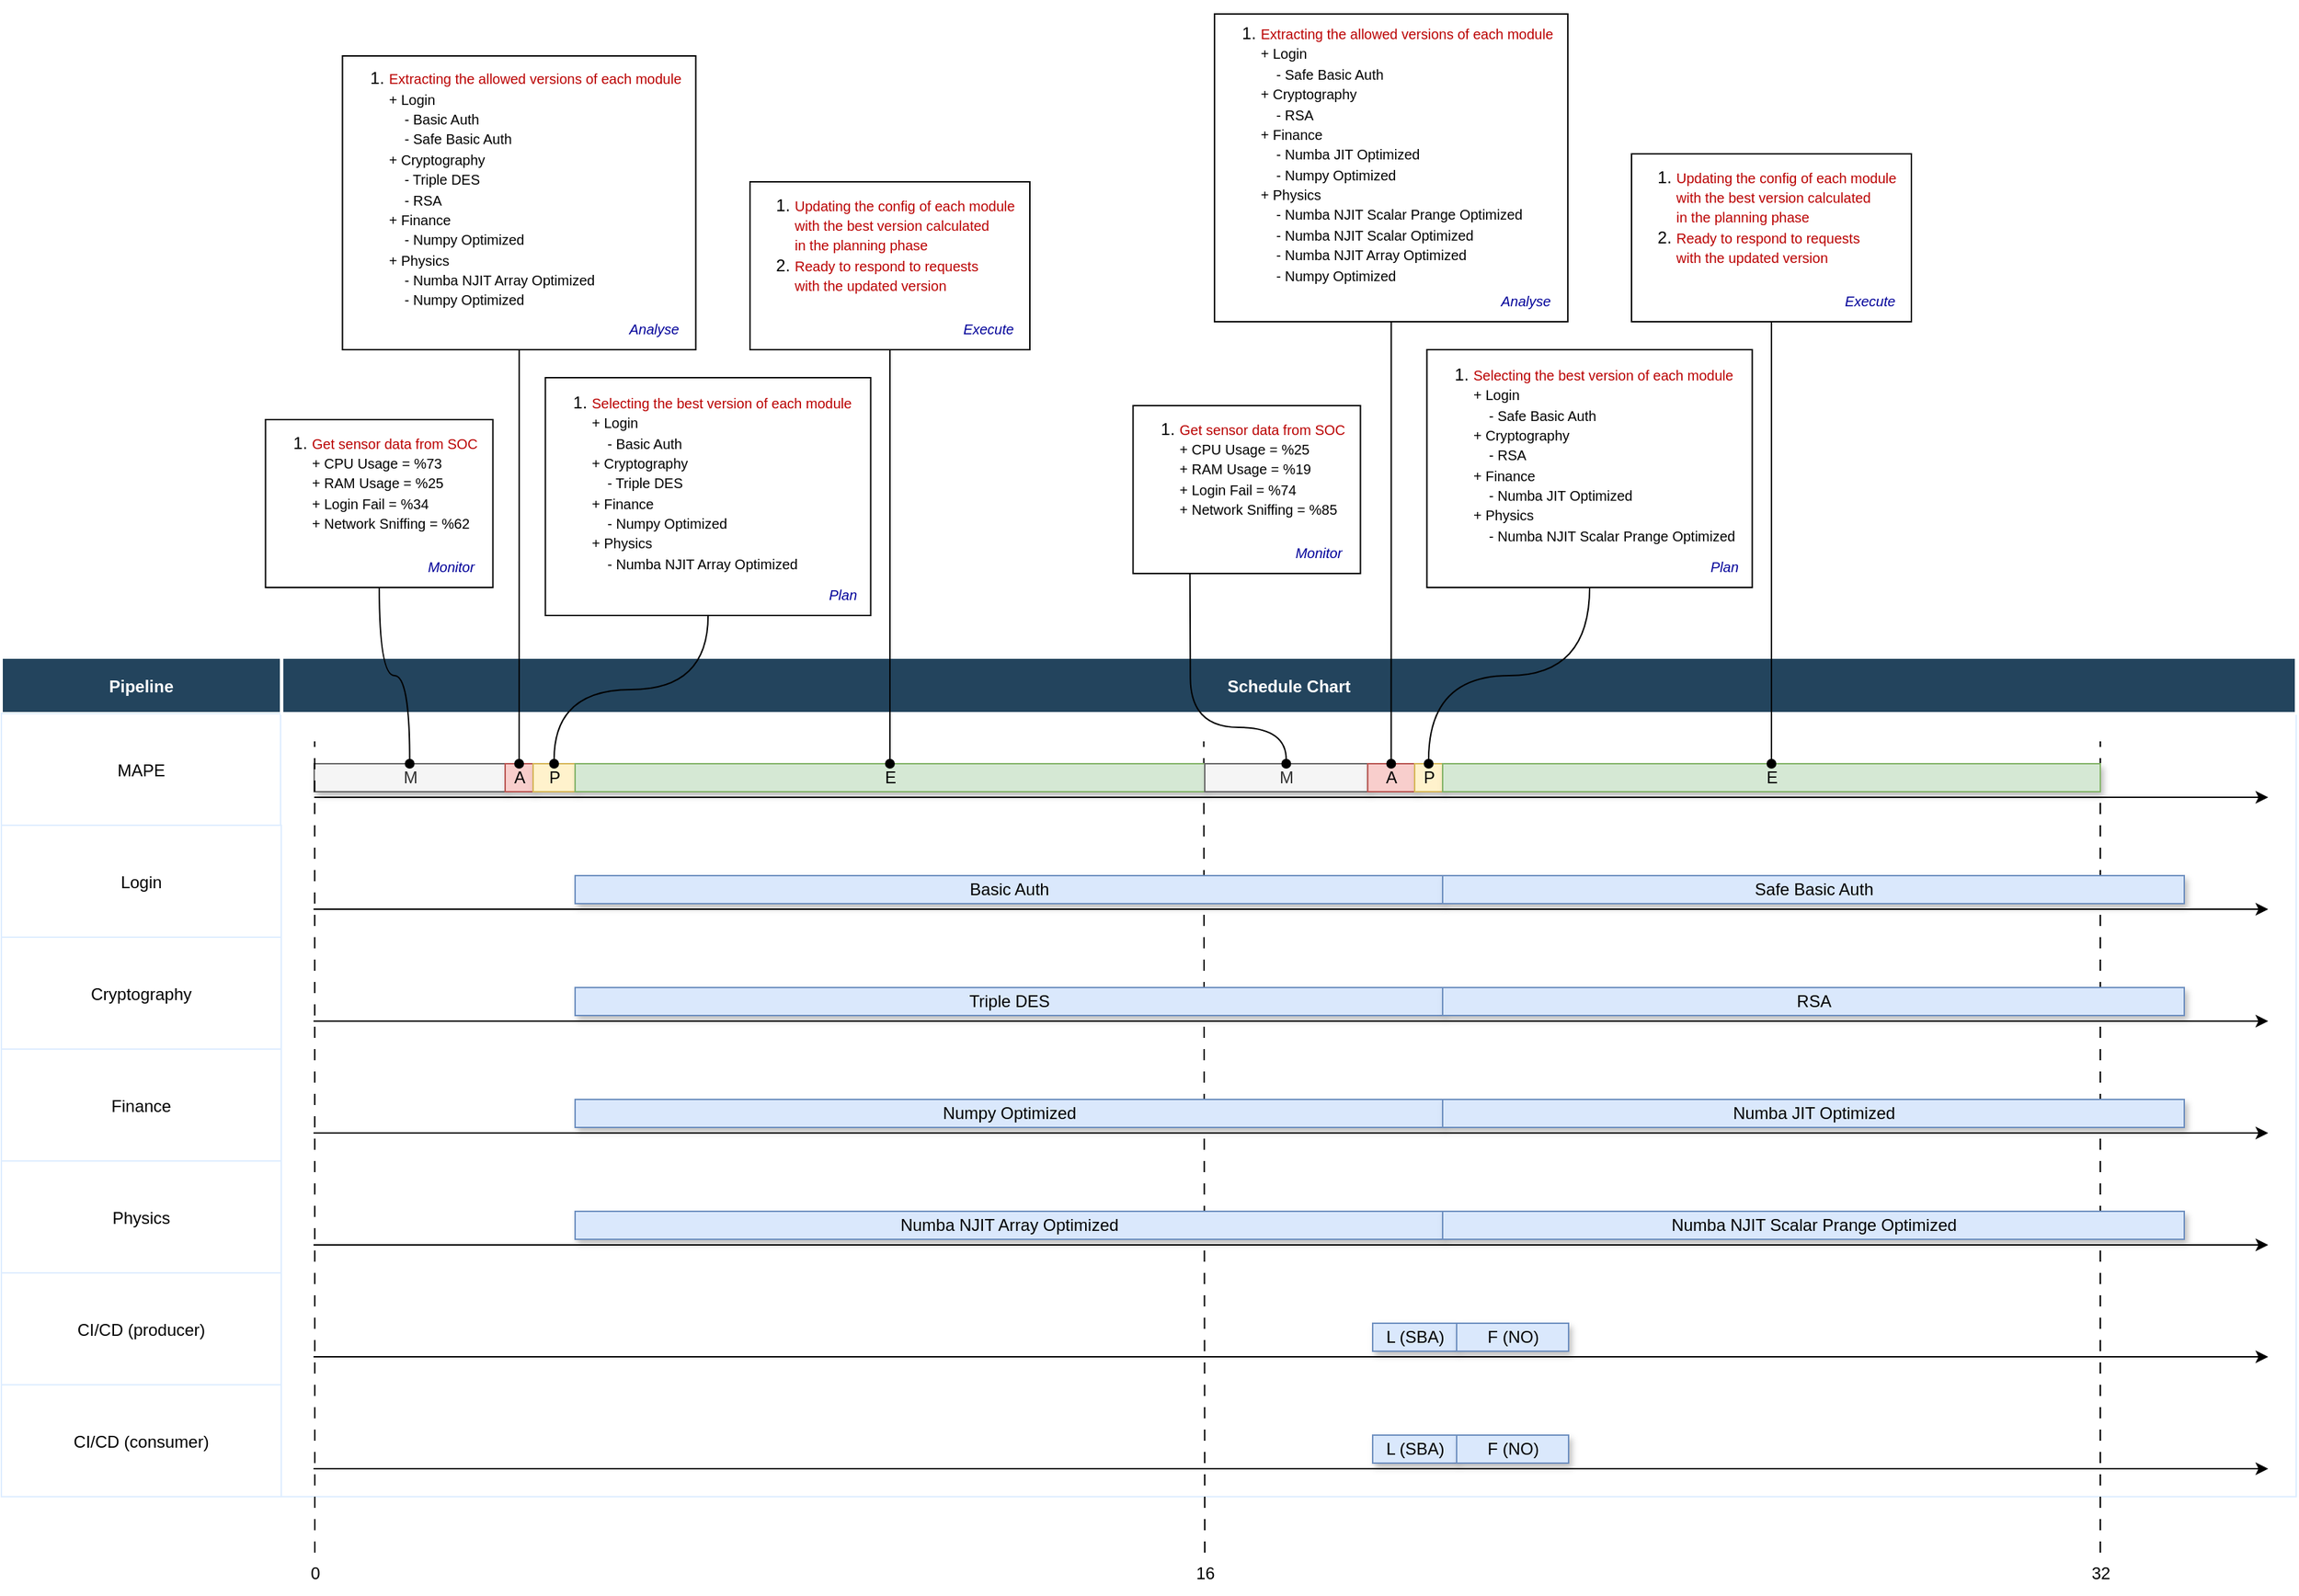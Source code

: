 <mxfile version="26.0.5">
  <diagram name="Page-1" id="WAwnW2iUXq9Dt1IIiqUG">
    <mxGraphModel dx="3457" dy="1389" grid="1" gridSize="10" guides="1" tooltips="1" connect="1" arrows="1" fold="1" page="1" pageScale="1" pageWidth="850" pageHeight="1100" math="0" shadow="0">
      <root>
        <mxCell id="0" />
        <mxCell id="1" parent="0" />
        <mxCell id="BZpjL1oOdw-9vf9fY1qN-2" value="Pipeline" style="fillColor=#23445D;strokeColor=#FFFFFF;strokeWidth=2;fontColor=#FFFFFF;fontStyle=1" parent="1" vertex="1">
          <mxGeometry x="-200" y="920" width="200" height="40" as="geometry" />
        </mxCell>
        <mxCell id="BZpjL1oOdw-9vf9fY1qN-4" value="MAPE" style="align=center;strokeColor=#DEEDFF" parent="1" vertex="1">
          <mxGeometry x="-200" y="960" width="200" height="80" as="geometry" />
        </mxCell>
        <mxCell id="BZpjL1oOdw-9vf9fY1qN-19" value="" style="align=center;strokeColor=#DEEDFF" parent="1" vertex="1">
          <mxGeometry x="-0.5" y="960" width="1440.5" height="560" as="geometry" />
        </mxCell>
        <mxCell id="BZpjL1oOdw-9vf9fY1qN-21" value="" style="edgeStyle=none;orthogonalLoop=1;jettySize=auto;html=1;rounded=0;" parent="1" edge="1">
          <mxGeometry width="100" relative="1" as="geometry">
            <mxPoint x="23.57" y="1020" as="sourcePoint" />
            <mxPoint x="1420" y="1020" as="targetPoint" />
            <Array as="points" />
          </mxGeometry>
        </mxCell>
        <mxCell id="BZpjL1oOdw-9vf9fY1qN-22" value="M" style="align=center;strokeColor=#666666;html=1;fillColor=#f5f5f5;shadow=1;fontColor=#333333;" parent="1" vertex="1">
          <mxGeometry x="23.57" y="996" width="136.43" height="20" as="geometry" />
        </mxCell>
        <mxCell id="BZpjL1oOdw-9vf9fY1qN-49" value="Schedule Chart" style="fillColor=#23445D;strokeColor=#FFFFFF;strokeWidth=2;fontColor=#FFFFFF;fontStyle=1" parent="1" vertex="1">
          <mxGeometry x="0.5" y="920" width="1439.5" height="40" as="geometry" />
        </mxCell>
        <mxCell id="BZpjL1oOdw-9vf9fY1qN-57" value="Login" style="align=center;strokeColor=#DEEDFF" parent="1" vertex="1">
          <mxGeometry x="-200" y="1040" width="200" height="80" as="geometry" />
        </mxCell>
        <mxCell id="BZpjL1oOdw-9vf9fY1qN-58" value="" style="edgeStyle=none;orthogonalLoop=1;jettySize=auto;html=1;rounded=0;" parent="1" edge="1">
          <mxGeometry width="100" relative="1" as="geometry">
            <mxPoint x="23.07" y="1100" as="sourcePoint" />
            <mxPoint x="1420" y="1100" as="targetPoint" />
            <Array as="points" />
          </mxGeometry>
        </mxCell>
        <mxCell id="BZpjL1oOdw-9vf9fY1qN-61" value="Cryptography" style="align=center;strokeColor=#DEEDFF" parent="1" vertex="1">
          <mxGeometry x="-200" y="1120" width="200" height="80" as="geometry" />
        </mxCell>
        <mxCell id="BZpjL1oOdw-9vf9fY1qN-62" value="" style="edgeStyle=none;orthogonalLoop=1;jettySize=auto;html=1;rounded=0;" parent="1" edge="1">
          <mxGeometry width="100" relative="1" as="geometry">
            <mxPoint x="23.07" y="1180" as="sourcePoint" />
            <mxPoint x="1420" y="1180" as="targetPoint" />
            <Array as="points" />
          </mxGeometry>
        </mxCell>
        <mxCell id="BZpjL1oOdw-9vf9fY1qN-65" value="Finance" style="align=center;strokeColor=#DEEDFF" parent="1" vertex="1">
          <mxGeometry x="-200" y="1200" width="200" height="80" as="geometry" />
        </mxCell>
        <mxCell id="BZpjL1oOdw-9vf9fY1qN-66" value="" style="edgeStyle=none;orthogonalLoop=1;jettySize=auto;html=1;rounded=0;" parent="1" edge="1">
          <mxGeometry width="100" relative="1" as="geometry">
            <mxPoint x="23.07" y="1260" as="sourcePoint" />
            <mxPoint x="1420" y="1260" as="targetPoint" />
            <Array as="points" />
          </mxGeometry>
        </mxCell>
        <mxCell id="BZpjL1oOdw-9vf9fY1qN-69" value="Physics" style="align=center;strokeColor=#DEEDFF" parent="1" vertex="1">
          <mxGeometry x="-200" y="1280" width="200" height="80" as="geometry" />
        </mxCell>
        <mxCell id="BZpjL1oOdw-9vf9fY1qN-70" value="" style="edgeStyle=none;orthogonalLoop=1;jettySize=auto;html=1;rounded=0;" parent="1" edge="1">
          <mxGeometry width="100" relative="1" as="geometry">
            <mxPoint x="23.07" y="1340" as="sourcePoint" />
            <mxPoint x="1420" y="1340" as="targetPoint" />
            <Array as="points" />
          </mxGeometry>
        </mxCell>
        <mxCell id="BZpjL1oOdw-9vf9fY1qN-73" value="" style="edgeStyle=none;orthogonalLoop=1;jettySize=auto;html=1;rounded=0;endArrow=none;endFill=0;dashed=1;dashPattern=8 8;" parent="1" edge="1">
          <mxGeometry width="100" relative="1" as="geometry">
            <mxPoint x="1300" y="1560" as="sourcePoint" />
            <mxPoint x="1300" y="980" as="targetPoint" />
            <Array as="points" />
          </mxGeometry>
        </mxCell>
        <mxCell id="BZpjL1oOdw-9vf9fY1qN-74" value="" style="edgeStyle=none;orthogonalLoop=1;jettySize=auto;html=1;rounded=0;endArrow=none;endFill=0;dashed=1;dashPattern=8 8;" parent="1" edge="1">
          <mxGeometry width="100" relative="1" as="geometry">
            <mxPoint x="660" y="1560" as="sourcePoint" />
            <mxPoint x="659.29" y="980" as="targetPoint" />
            <Array as="points" />
          </mxGeometry>
        </mxCell>
        <mxCell id="BZpjL1oOdw-9vf9fY1qN-75" value="16" style="text;html=1;align=center;verticalAlign=middle;resizable=0;points=[];autosize=1;strokeColor=none;fillColor=none;" parent="1" vertex="1">
          <mxGeometry x="640" y="1560" width="40" height="30" as="geometry" />
        </mxCell>
        <mxCell id="BZpjL1oOdw-9vf9fY1qN-76" value="32" style="text;html=1;align=center;verticalAlign=middle;resizable=0;points=[];autosize=1;strokeColor=none;fillColor=none;" parent="1" vertex="1">
          <mxGeometry x="1280" y="1560" width="40" height="30" as="geometry" />
        </mxCell>
        <mxCell id="BZpjL1oOdw-9vf9fY1qN-78" value="A" style="align=center;strokeColor=#b85450;html=1;fillColor=#f8cecc;shadow=1;" parent="1" vertex="1">
          <mxGeometry x="160" y="996" width="20" height="20" as="geometry" />
        </mxCell>
        <mxCell id="BZpjL1oOdw-9vf9fY1qN-79" value="P" style="align=center;strokeColor=#d6b656;html=1;fillColor=#fff2cc;shadow=1;" parent="1" vertex="1">
          <mxGeometry x="180" y="996" width="30" height="20" as="geometry" />
        </mxCell>
        <mxCell id="BZpjL1oOdw-9vf9fY1qN-80" value="E" style="align=center;html=1;shadow=1;fillColor=#d5e8d4;strokeColor=#82b366;" parent="1" vertex="1">
          <mxGeometry x="210" y="996" width="450" height="20" as="geometry" />
        </mxCell>
        <mxCell id="BZpjL1oOdw-9vf9fY1qN-81" value="Basic Auth" style="align=center;strokeColor=#6c8ebf;html=1;fillColor=#dae8fc;shadow=1;" parent="1" vertex="1">
          <mxGeometry x="210" y="1076" width="620" height="20" as="geometry" />
        </mxCell>
        <mxCell id="BZpjL1oOdw-9vf9fY1qN-82" value="M" style="align=center;strokeColor=#666666;html=1;fillColor=#f5f5f5;shadow=1;fontColor=#333333;gradientColor=none;" parent="1" vertex="1">
          <mxGeometry x="660" y="996" width="116.43" height="20" as="geometry" />
        </mxCell>
        <mxCell id="BZpjL1oOdw-9vf9fY1qN-84" value="A" style="align=center;strokeColor=#b85450;html=1;fillColor=#f8cecc;shadow=1;" parent="1" vertex="1">
          <mxGeometry x="776.43" y="996" width="33.57" height="20" as="geometry" />
        </mxCell>
        <mxCell id="BZpjL1oOdw-9vf9fY1qN-85" value="P" style="align=center;strokeColor=#d6b656;html=1;fillColor=#fff2cc;shadow=1;" parent="1" vertex="1">
          <mxGeometry x="810" y="996" width="20" height="20" as="geometry" />
        </mxCell>
        <mxCell id="BZpjL1oOdw-9vf9fY1qN-86" value="E" style="align=center;html=1;shadow=1;fillColor=#d5e8d4;strokeColor=#82b366;" parent="1" vertex="1">
          <mxGeometry x="830" y="996" width="470" height="20" as="geometry" />
        </mxCell>
        <mxCell id="BZpjL1oOdw-9vf9fY1qN-89" value="Safe Basic Auth" style="align=center;strokeColor=#6c8ebf;html=1;fillColor=#dae8fc;shadow=1;" parent="1" vertex="1">
          <mxGeometry x="830" y="1076" width="530" height="20" as="geometry" />
        </mxCell>
        <mxCell id="BZpjL1oOdw-9vf9fY1qN-92" value="Triple DES" style="align=center;strokeColor=#6c8ebf;html=1;fillColor=#dae8fc;shadow=1;" parent="1" vertex="1">
          <mxGeometry x="210" y="1156" width="620" height="20" as="geometry" />
        </mxCell>
        <mxCell id="BZpjL1oOdw-9vf9fY1qN-93" value="RSA" style="align=center;strokeColor=#6c8ebf;html=1;fillColor=#dae8fc;shadow=1;" parent="1" vertex="1">
          <mxGeometry x="830" y="1156" width="530" height="20" as="geometry" />
        </mxCell>
        <mxCell id="BZpjL1oOdw-9vf9fY1qN-94" value="Numpy Optimized" style="align=center;strokeColor=#6c8ebf;html=1;fillColor=#dae8fc;shadow=1;" parent="1" vertex="1">
          <mxGeometry x="210" y="1236" width="620" height="20" as="geometry" />
        </mxCell>
        <mxCell id="BZpjL1oOdw-9vf9fY1qN-95" value="Numba JIT Optimized" style="align=center;strokeColor=#6c8ebf;html=1;fillColor=#dae8fc;shadow=1;" parent="1" vertex="1">
          <mxGeometry x="830" y="1236" width="530" height="20" as="geometry" />
        </mxCell>
        <mxCell id="BZpjL1oOdw-9vf9fY1qN-96" value="Numba NJIT Array Optimized" style="align=center;strokeColor=#6c8ebf;html=1;fillColor=#dae8fc;shadow=1;" parent="1" vertex="1">
          <mxGeometry x="210" y="1316" width="620" height="20" as="geometry" />
        </mxCell>
        <mxCell id="BZpjL1oOdw-9vf9fY1qN-97" value="Numba NJIT Scalar Prange Optimized" style="align=center;strokeColor=#6c8ebf;html=1;fillColor=#dae8fc;shadow=1;" parent="1" vertex="1">
          <mxGeometry x="830" y="1316" width="530" height="20" as="geometry" />
        </mxCell>
        <mxCell id="kqgfIq7UCHrtm2Ef_4QJ-14" style="edgeStyle=orthogonalEdgeStyle;rounded=0;orthogonalLoop=1;jettySize=auto;html=1;entryX=0.5;entryY=0;entryDx=0;entryDy=0;endArrow=oval;endFill=1;curved=1;" edge="1" parent="1" source="BZpjL1oOdw-9vf9fY1qN-155" target="BZpjL1oOdw-9vf9fY1qN-22">
          <mxGeometry relative="1" as="geometry" />
        </mxCell>
        <mxCell id="BZpjL1oOdw-9vf9fY1qN-155" value="" style="whiteSpace=wrap;html=1;" parent="1" vertex="1">
          <mxGeometry x="-11.25" y="750" width="162.5" height="120" as="geometry" />
        </mxCell>
        <mxCell id="BZpjL1oOdw-9vf9fY1qN-165" value="&lt;font color=&quot;#000099&quot; style=&quot;font-size: 10px;&quot;&gt;&lt;i style=&quot;&quot;&gt;Monitor&lt;/i&gt;&lt;/font&gt;" style="text;html=1;align=center;verticalAlign=middle;resizable=0;points=[];autosize=1;strokeColor=none;fillColor=none;" parent="1" vertex="1">
          <mxGeometry x="91.25" y="840" width="60" height="30" as="geometry" />
        </mxCell>
        <mxCell id="BZpjL1oOdw-9vf9fY1qN-175" value="&lt;ol&gt;&lt;li&gt;&lt;font style=&quot;font-size: 10px;&quot;&gt;&lt;span style=&quot;color: rgb(186, 0, 0); background-color: transparent;&quot;&gt;Get sensor data from SOC&lt;br&gt;&lt;/span&gt;+ CPU Usage = %73&lt;br&gt;+ RAM Usage = %25&lt;br&gt;+ Login Fail = %34&lt;br&gt;+ Network Sniffing = %62&lt;br&gt;&lt;/font&gt;&lt;/li&gt;&lt;/ol&gt;" style="text;html=1;align=left;verticalAlign=middle;resizable=0;points=[];autosize=1;strokeColor=none;fillColor=none;" parent="1" vertex="1">
          <mxGeometry x="-20" y="740" width="180" height="110" as="geometry" />
        </mxCell>
        <mxCell id="BZpjL1oOdw-9vf9fY1qN-200" style="edgeStyle=orthogonalEdgeStyle;rounded=0;orthogonalLoop=1;jettySize=auto;html=1;entryX=0.5;entryY=0;entryDx=0;entryDy=0;endArrow=oval;endFill=1;" parent="1" source="BZpjL1oOdw-9vf9fY1qN-176" target="BZpjL1oOdw-9vf9fY1qN-78" edge="1">
          <mxGeometry relative="1" as="geometry" />
        </mxCell>
        <mxCell id="BZpjL1oOdw-9vf9fY1qN-176" value="" style="whiteSpace=wrap;html=1;" parent="1" vertex="1">
          <mxGeometry x="43.75" y="490" width="252.5" height="210" as="geometry" />
        </mxCell>
        <mxCell id="BZpjL1oOdw-9vf9fY1qN-177" value="&lt;font color=&quot;#000099&quot; style=&quot;font-size: 10px;&quot;&gt;&lt;i style=&quot;&quot;&gt;Analyse&lt;/i&gt;&lt;/font&gt;" style="text;html=1;align=center;verticalAlign=middle;resizable=0;points=[];autosize=1;strokeColor=none;fillColor=none;" parent="1" vertex="1">
          <mxGeometry x="236.25" y="670" width="60" height="30" as="geometry" />
        </mxCell>
        <mxCell id="BZpjL1oOdw-9vf9fY1qN-178" value="&lt;ol&gt;&lt;li&gt;&lt;font style=&quot;font-size: 10px;&quot;&gt;&lt;span style=&quot;color: rgb(186, 0, 0); background-color: transparent;&quot;&gt;Extracting the allowed versions of each module&lt;br&gt;&lt;/span&gt;+ Login&lt;br&gt;&amp;nbsp; &amp;nbsp; - Basic Auth&lt;br&gt;&amp;nbsp; &amp;nbsp; - Safe Basic Auth&lt;br&gt;+ Cryptography&lt;br&gt;&amp;nbsp; &amp;nbsp; - Triple DES&lt;br&gt;&amp;nbsp; &amp;nbsp; - RSA&lt;br&gt;+ Finance&lt;br&gt;&amp;nbsp; &amp;nbsp; - Numpy Optimized&lt;br&gt;+ Physics&lt;br&gt;&amp;nbsp; &amp;nbsp; - Numba NJIT Array Optimized&lt;br&gt;&amp;nbsp; &amp;nbsp; - Numpy Optimized&lt;br&gt;&lt;/font&gt;&lt;/li&gt;&lt;/ol&gt;" style="text;html=1;align=left;verticalAlign=middle;resizable=0;points=[];autosize=1;strokeColor=none;fillColor=none;" parent="1" vertex="1">
          <mxGeometry x="35" y="480" width="270" height="210" as="geometry" />
        </mxCell>
        <mxCell id="BZpjL1oOdw-9vf9fY1qN-199" style="edgeStyle=orthogonalEdgeStyle;rounded=0;orthogonalLoop=1;jettySize=auto;html=1;entryX=0.5;entryY=0;entryDx=0;entryDy=0;curved=1;endArrow=oval;endFill=1;" parent="1" source="BZpjL1oOdw-9vf9fY1qN-181" target="BZpjL1oOdw-9vf9fY1qN-79" edge="1">
          <mxGeometry relative="1" as="geometry" />
        </mxCell>
        <mxCell id="BZpjL1oOdw-9vf9fY1qN-181" value="" style="whiteSpace=wrap;html=1;" parent="1" vertex="1">
          <mxGeometry x="188.75" y="720" width="232.5" height="170" as="geometry" />
        </mxCell>
        <mxCell id="BZpjL1oOdw-9vf9fY1qN-182" value="&lt;font color=&quot;#000099&quot; style=&quot;font-size: 10px;&quot;&gt;&lt;i style=&quot;&quot;&gt;Plan&lt;/i&gt;&lt;/font&gt;" style="text;html=1;align=center;verticalAlign=middle;resizable=0;points=[];autosize=1;strokeColor=none;fillColor=none;" parent="1" vertex="1">
          <mxGeometry x="381.25" y="860" width="40" height="30" as="geometry" />
        </mxCell>
        <mxCell id="BZpjL1oOdw-9vf9fY1qN-183" value="&lt;ol&gt;&lt;li&gt;&lt;font style=&quot;font-size: 10px;&quot;&gt;&lt;span style=&quot;color: rgb(186, 0, 0); background-color: transparent;&quot;&gt;Selecting the best version of each module&lt;br&gt;&lt;/span&gt;+ Login&lt;br&gt;&amp;nbsp; &amp;nbsp; - Basic Auth&lt;br&gt;+ Cryptography&lt;br&gt;&amp;nbsp; &amp;nbsp; - Triple DES&lt;br&gt;+ Finance&lt;br&gt;&amp;nbsp; &amp;nbsp; - Numpy Optimized&lt;br&gt;+ Physics&lt;br&gt;&amp;nbsp; &amp;nbsp; - Numba NJIT Array Optimized&lt;br&gt;&lt;/font&gt;&lt;/li&gt;&lt;/ol&gt;" style="text;html=1;align=left;verticalAlign=middle;resizable=0;points=[];autosize=1;strokeColor=none;fillColor=none;" parent="1" vertex="1">
          <mxGeometry x="180" y="710" width="250" height="170" as="geometry" />
        </mxCell>
        <mxCell id="BZpjL1oOdw-9vf9fY1qN-201" style="edgeStyle=orthogonalEdgeStyle;rounded=0;orthogonalLoop=1;jettySize=auto;html=1;entryX=0.5;entryY=0;entryDx=0;entryDy=0;endArrow=oval;endFill=1;" parent="1" source="BZpjL1oOdw-9vf9fY1qN-184" target="BZpjL1oOdw-9vf9fY1qN-80" edge="1">
          <mxGeometry relative="1" as="geometry" />
        </mxCell>
        <mxCell id="BZpjL1oOdw-9vf9fY1qN-184" value="" style="whiteSpace=wrap;html=1;" parent="1" vertex="1">
          <mxGeometry x="335" y="580" width="200" height="120" as="geometry" />
        </mxCell>
        <mxCell id="BZpjL1oOdw-9vf9fY1qN-185" value="&lt;font color=&quot;#000099&quot;&gt;&lt;span style=&quot;font-size: 10px;&quot;&gt;&lt;i&gt;Execute&lt;/i&gt;&lt;/span&gt;&lt;/font&gt;" style="text;html=1;align=center;verticalAlign=middle;resizable=0;points=[];autosize=1;strokeColor=none;fillColor=none;" parent="1" vertex="1">
          <mxGeometry x="474.5" y="670" width="60" height="30" as="geometry" />
        </mxCell>
        <mxCell id="BZpjL1oOdw-9vf9fY1qN-186" value="&lt;ol&gt;&lt;li&gt;&lt;font style=&quot;font-size: 10px;&quot;&gt;&lt;span style=&quot;color: rgb(186, 0, 0); background-color: transparent;&quot;&gt;Updating the config of each module &lt;br&gt;with the best version calculated &lt;br&gt;in the planning phase&lt;/span&gt;&lt;/font&gt;&lt;/li&gt;&lt;li&gt;&lt;font color=&quot;#ba0000&quot;&gt;&lt;span style=&quot;font-size: 10px;&quot;&gt;Ready to respond to requests&lt;br&gt;with the updated version&lt;/span&gt;&lt;/font&gt;&lt;br&gt;&lt;/li&gt;&lt;/ol&gt;" style="text;html=1;align=left;verticalAlign=middle;resizable=0;points=[];autosize=1;strokeColor=none;fillColor=none;" parent="1" vertex="1">
          <mxGeometry x="325" y="570" width="220" height="110" as="geometry" />
        </mxCell>
        <mxCell id="BZpjL1oOdw-9vf9fY1qN-224" style="edgeStyle=orthogonalEdgeStyle;rounded=0;orthogonalLoop=1;jettySize=auto;html=1;entryX=0.5;entryY=0;entryDx=0;entryDy=0;endArrow=oval;endFill=1;" parent="1" source="BZpjL1oOdw-9vf9fY1qN-205" target="BZpjL1oOdw-9vf9fY1qN-84" edge="1">
          <mxGeometry relative="1" as="geometry" />
        </mxCell>
        <mxCell id="BZpjL1oOdw-9vf9fY1qN-205" value="" style="whiteSpace=wrap;html=1;" parent="1" vertex="1">
          <mxGeometry x="666.96" y="460" width="252.5" height="220" as="geometry" />
        </mxCell>
        <mxCell id="BZpjL1oOdw-9vf9fY1qN-206" value="&lt;font color=&quot;#000099&quot; style=&quot;font-size: 10px;&quot;&gt;&lt;i style=&quot;&quot;&gt;Analyse&lt;/i&gt;&lt;/font&gt;" style="text;html=1;align=center;verticalAlign=middle;resizable=0;points=[];autosize=1;strokeColor=none;fillColor=none;" parent="1" vertex="1">
          <mxGeometry x="859.46" y="650" width="60" height="30" as="geometry" />
        </mxCell>
        <mxCell id="BZpjL1oOdw-9vf9fY1qN-207" value="&lt;ol&gt;&lt;li&gt;&lt;font style=&quot;font-size: 10px;&quot;&gt;&lt;span style=&quot;color: rgb(186, 0, 0); background-color: transparent;&quot;&gt;Extracting the allowed versions of each module&lt;br&gt;&lt;/span&gt;+ Login&lt;br&gt;&amp;nbsp; &amp;nbsp; - Safe Basic Auth&lt;br&gt;+ Cryptography&lt;br&gt;&amp;nbsp; &amp;nbsp; - RSA&lt;br&gt;+ Finance&lt;br&gt;&amp;nbsp; &amp;nbsp; -&amp;nbsp;Numba JIT Optimized&lt;br&gt;&amp;nbsp; &amp;nbsp; - Numpy Optimized&lt;br&gt;+ Physics&lt;br&gt;&amp;nbsp; &amp;nbsp; -&amp;nbsp;Numba NJIT Scalar Prange Optimized&lt;br&gt;&amp;nbsp; &amp;nbsp; -&amp;nbsp;Numba NJIT Scalar Optimized&lt;br&gt;&amp;nbsp; &amp;nbsp; - Numba NJIT Array Optimized&lt;br&gt;&amp;nbsp; &amp;nbsp; - Numpy Optimized&lt;br&gt;&lt;/font&gt;&lt;/li&gt;&lt;/ol&gt;" style="text;html=1;align=left;verticalAlign=middle;resizable=0;points=[];autosize=1;strokeColor=none;fillColor=none;" parent="1" vertex="1">
          <mxGeometry x="658.21" y="450" width="270" height="220" as="geometry" />
        </mxCell>
        <mxCell id="BZpjL1oOdw-9vf9fY1qN-216" style="edgeStyle=orthogonalEdgeStyle;rounded=0;orthogonalLoop=1;jettySize=auto;html=1;entryX=0.5;entryY=0;entryDx=0;entryDy=0;curved=1;endArrow=oval;endFill=1;" parent="1" source="BZpjL1oOdw-9vf9fY1qN-208" target="BZpjL1oOdw-9vf9fY1qN-85" edge="1">
          <mxGeometry relative="1" as="geometry" />
        </mxCell>
        <mxCell id="BZpjL1oOdw-9vf9fY1qN-208" value="" style="whiteSpace=wrap;html=1;" parent="1" vertex="1">
          <mxGeometry x="818.75" y="700" width="232.5" height="170" as="geometry" />
        </mxCell>
        <mxCell id="BZpjL1oOdw-9vf9fY1qN-209" value="&lt;font color=&quot;#000099&quot; style=&quot;font-size: 10px;&quot;&gt;&lt;i style=&quot;&quot;&gt;Plan&lt;/i&gt;&lt;/font&gt;" style="text;html=1;align=center;verticalAlign=middle;resizable=0;points=[];autosize=1;strokeColor=none;fillColor=none;" parent="1" vertex="1">
          <mxGeometry x="1011.25" y="840" width="40" height="30" as="geometry" />
        </mxCell>
        <mxCell id="BZpjL1oOdw-9vf9fY1qN-210" value="&lt;ol&gt;&lt;li&gt;&lt;font style=&quot;font-size: 10px;&quot;&gt;&lt;span style=&quot;color: rgb(186, 0, 0); background-color: transparent;&quot;&gt;Selecting the best version of each module&lt;br&gt;&lt;/span&gt;+ Login&lt;br&gt;&amp;nbsp; &amp;nbsp; - Safe Basic Auth&lt;br&gt;+ Cryptography&lt;br&gt;&amp;nbsp; &amp;nbsp; - RSA&lt;br&gt;+ Finance&lt;br&gt;&amp;nbsp; &amp;nbsp; - Numba JIT Optimized&lt;br&gt;+ Physics&lt;br&gt;&amp;nbsp; &amp;nbsp; - Numba NJIT Scalar Prange Optimized&lt;br&gt;&lt;/font&gt;&lt;/li&gt;&lt;/ol&gt;" style="text;html=1;align=left;verticalAlign=middle;resizable=0;points=[];autosize=1;strokeColor=none;fillColor=none;" parent="1" vertex="1">
          <mxGeometry x="810" y="690" width="250" height="170" as="geometry" />
        </mxCell>
        <mxCell id="BZpjL1oOdw-9vf9fY1qN-218" style="edgeStyle=orthogonalEdgeStyle;rounded=0;orthogonalLoop=1;jettySize=auto;html=1;entryX=0.5;entryY=0;entryDx=0;entryDy=0;endArrow=oval;endFill=1;" parent="1" source="BZpjL1oOdw-9vf9fY1qN-211" target="BZpjL1oOdw-9vf9fY1qN-86" edge="1">
          <mxGeometry relative="1" as="geometry" />
        </mxCell>
        <mxCell id="BZpjL1oOdw-9vf9fY1qN-211" value="" style="whiteSpace=wrap;html=1;" parent="1" vertex="1">
          <mxGeometry x="965" y="560" width="200" height="120" as="geometry" />
        </mxCell>
        <mxCell id="BZpjL1oOdw-9vf9fY1qN-212" value="&lt;font color=&quot;#000099&quot;&gt;&lt;span style=&quot;font-size: 10px;&quot;&gt;&lt;i&gt;Execute&lt;/i&gt;&lt;/span&gt;&lt;/font&gt;" style="text;html=1;align=center;verticalAlign=middle;resizable=0;points=[];autosize=1;strokeColor=none;fillColor=none;" parent="1" vertex="1">
          <mxGeometry x="1104.5" y="650" width="60" height="30" as="geometry" />
        </mxCell>
        <mxCell id="BZpjL1oOdw-9vf9fY1qN-213" value="&lt;ol&gt;&lt;li&gt;&lt;font style=&quot;font-size: 10px;&quot;&gt;&lt;span style=&quot;color: rgb(186, 0, 0); background-color: transparent;&quot;&gt;Updating the config of each module &lt;br&gt;with the best version calculated &lt;br&gt;in the planning phase&lt;/span&gt;&lt;/font&gt;&lt;/li&gt;&lt;li&gt;&lt;font color=&quot;#ba0000&quot;&gt;&lt;span style=&quot;font-size: 10px;&quot;&gt;Ready to respond to requests&lt;br&gt;with the updated version&lt;/span&gt;&lt;/font&gt;&lt;br&gt;&lt;/li&gt;&lt;/ol&gt;" style="text;html=1;align=left;verticalAlign=middle;resizable=0;points=[];autosize=1;strokeColor=none;fillColor=none;" parent="1" vertex="1">
          <mxGeometry x="955" y="550" width="220" height="110" as="geometry" />
        </mxCell>
        <mxCell id="BZpjL1oOdw-9vf9fY1qN-225" value="CI/CD (producer)" style="align=center;strokeColor=#DEEDFF" parent="1" vertex="1">
          <mxGeometry x="-200" y="1360" width="200" height="80" as="geometry" />
        </mxCell>
        <mxCell id="BZpjL1oOdw-9vf9fY1qN-226" value="" style="edgeStyle=none;orthogonalLoop=1;jettySize=auto;html=1;rounded=0;" parent="1" edge="1">
          <mxGeometry width="100" relative="1" as="geometry">
            <mxPoint x="23.07" y="1420" as="sourcePoint" />
            <mxPoint x="1420" y="1420" as="targetPoint" />
            <Array as="points" />
          </mxGeometry>
        </mxCell>
        <mxCell id="BZpjL1oOdw-9vf9fY1qN-228" value="L (SBA)" style="align=center;strokeColor=#6c8ebf;html=1;fillColor=#dae8fc;shadow=1;" parent="1" vertex="1">
          <mxGeometry x="780" y="1396" width="60" height="20" as="geometry" />
        </mxCell>
        <mxCell id="BZpjL1oOdw-9vf9fY1qN-230" value="F (NO)" style="align=center;strokeColor=#6c8ebf;html=1;fillColor=#dae8fc;shadow=1;" parent="1" vertex="1">
          <mxGeometry x="840" y="1396" width="80" height="20" as="geometry" />
        </mxCell>
        <mxCell id="kqgfIq7UCHrtm2Ef_4QJ-13" style="edgeStyle=orthogonalEdgeStyle;rounded=0;orthogonalLoop=1;jettySize=auto;html=1;entryX=0.5;entryY=0;entryDx=0;entryDy=0;exitX=0.25;exitY=1;exitDx=0;exitDy=0;curved=1;endArrow=oval;endFill=1;" edge="1" parent="1" source="kqgfIq7UCHrtm2Ef_4QJ-5" target="BZpjL1oOdw-9vf9fY1qN-82">
          <mxGeometry relative="1" as="geometry">
            <Array as="points">
              <mxPoint x="649" y="900" />
              <mxPoint x="650" y="900" />
              <mxPoint x="650" y="970" />
              <mxPoint x="718" y="970" />
            </Array>
          </mxGeometry>
        </mxCell>
        <mxCell id="kqgfIq7UCHrtm2Ef_4QJ-5" value="" style="whiteSpace=wrap;html=1;" vertex="1" parent="1">
          <mxGeometry x="608.75" y="740" width="162.5" height="120" as="geometry" />
        </mxCell>
        <mxCell id="kqgfIq7UCHrtm2Ef_4QJ-6" value="&lt;font color=&quot;#000099&quot; style=&quot;font-size: 10px;&quot;&gt;&lt;i style=&quot;&quot;&gt;Monitor&lt;/i&gt;&lt;/font&gt;" style="text;html=1;align=center;verticalAlign=middle;resizable=0;points=[];autosize=1;strokeColor=none;fillColor=none;" vertex="1" parent="1">
          <mxGeometry x="711.25" y="830" width="60" height="30" as="geometry" />
        </mxCell>
        <mxCell id="kqgfIq7UCHrtm2Ef_4QJ-7" value="&lt;ol&gt;&lt;li&gt;&lt;font style=&quot;font-size: 10px;&quot;&gt;&lt;span style=&quot;color: rgb(186, 0, 0); background-color: transparent;&quot;&gt;Get sensor data from SOC&lt;br&gt;&lt;/span&gt;+ CPU Usage = %25&lt;br&gt;+ RAM Usage = %19&lt;br&gt;+ Login Fail = %74&lt;br&gt;+ Network Sniffing = %85&lt;/font&gt;&lt;/li&gt;&lt;/ol&gt;" style="text;html=1;align=left;verticalAlign=middle;resizable=0;points=[];autosize=1;strokeColor=none;fillColor=none;" vertex="1" parent="1">
          <mxGeometry x="600" y="730" width="180" height="110" as="geometry" />
        </mxCell>
        <mxCell id="kqgfIq7UCHrtm2Ef_4QJ-17" value="" style="edgeStyle=none;orthogonalLoop=1;jettySize=auto;html=1;rounded=0;endArrow=none;endFill=0;dashed=1;dashPattern=8 8;" edge="1" parent="1">
          <mxGeometry width="100" relative="1" as="geometry">
            <mxPoint x="24" y="1560" as="sourcePoint" />
            <mxPoint x="23.86" y="980" as="targetPoint" />
            <Array as="points" />
          </mxGeometry>
        </mxCell>
        <mxCell id="kqgfIq7UCHrtm2Ef_4QJ-20" value="CI/CD (consumer)" style="align=center;strokeColor=#DEEDFF" vertex="1" parent="1">
          <mxGeometry x="-200" y="1440" width="200" height="80" as="geometry" />
        </mxCell>
        <mxCell id="kqgfIq7UCHrtm2Ef_4QJ-21" value="" style="edgeStyle=none;orthogonalLoop=1;jettySize=auto;html=1;rounded=0;" edge="1" parent="1">
          <mxGeometry width="100" relative="1" as="geometry">
            <mxPoint x="23.07" y="1500" as="sourcePoint" />
            <mxPoint x="1420" y="1500" as="targetPoint" />
            <Array as="points" />
          </mxGeometry>
        </mxCell>
        <mxCell id="kqgfIq7UCHrtm2Ef_4QJ-22" value="L (SBA)" style="align=center;strokeColor=#6c8ebf;html=1;fillColor=#dae8fc;shadow=1;" vertex="1" parent="1">
          <mxGeometry x="780" y="1476" width="60" height="20" as="geometry" />
        </mxCell>
        <mxCell id="kqgfIq7UCHrtm2Ef_4QJ-23" value="F (NO)" style="align=center;strokeColor=#6c8ebf;html=1;fillColor=#dae8fc;shadow=1;" vertex="1" parent="1">
          <mxGeometry x="840" y="1476" width="80" height="20" as="geometry" />
        </mxCell>
        <mxCell id="kqgfIq7UCHrtm2Ef_4QJ-24" value="0" style="text;html=1;align=center;verticalAlign=middle;resizable=0;points=[];autosize=1;strokeColor=none;fillColor=none;" vertex="1" parent="1">
          <mxGeometry x="8.75" y="1560" width="30" height="30" as="geometry" />
        </mxCell>
      </root>
    </mxGraphModel>
  </diagram>
</mxfile>
